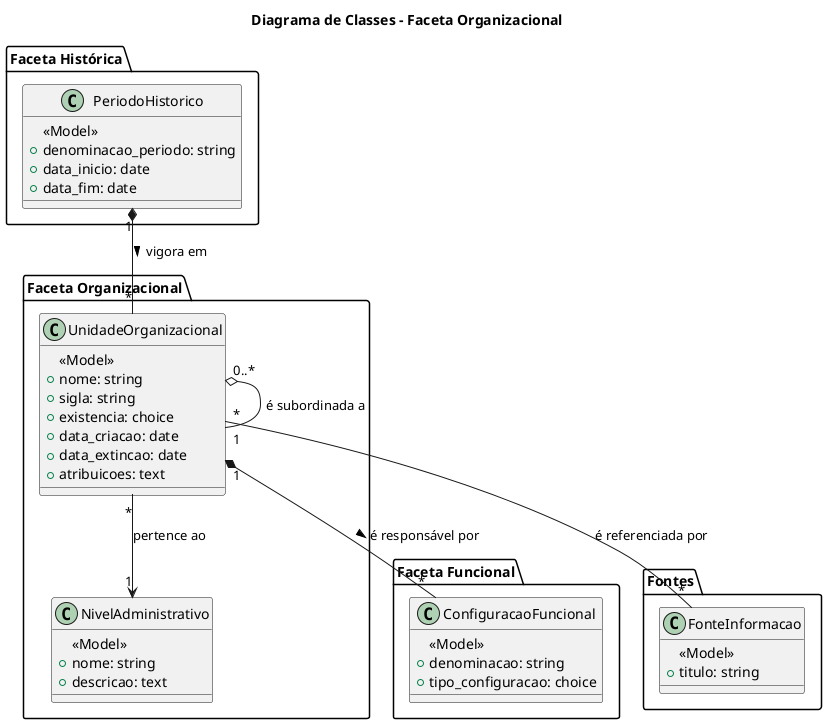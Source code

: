 @startuml Faceta Organizacional
title Diagrama de Classes - Faceta Organizacional
top to bottom direction

' --- Definição das Classes ---

package "Faceta Organizacional" {
    class UnidadeOrganizacional {
        <<Model>>
        +nome: string
        +sigla: string
        +existencia: choice
        +data_criacao: date
        +data_extincao: date
        +atribuicoes: text
    }

    class NivelAdministrativo {
        <<Model>>
        +nome: string
        +descricao: text
    }
}

package "Faceta Histórica" {
    class PeriodoHistorico {
        <<Model>>
        +denominacao_periodo: string
        +data_inicio: date
        +data_fim: date
    }
}

package "Faceta Funcional" {
    class ConfiguracaoFuncional {
        <<Model>>
        +denominacao: string
        +tipo_configuracao: choice
    }
}

package "Fontes" {
    class FonteInformacao {
        <<Model>>
        +titulo: string
    }
}

' --- Relacionamentos ---

PeriodoHistorico "1" *-- "*" UnidadeOrganizacional : vigora em >
UnidadeOrganizacional "1" *-- "*" ConfiguracaoFuncional : é responsável por >
UnidadeOrganizacional "0..*" o-- "1" UnidadeOrganizacional : é subordinada a
UnidadeOrganizacional "*" --> "1" NivelAdministrativo : pertence ao
UnidadeOrganizacional "*" -- "*" FonteInformacao : é referenciada por

@enduml

